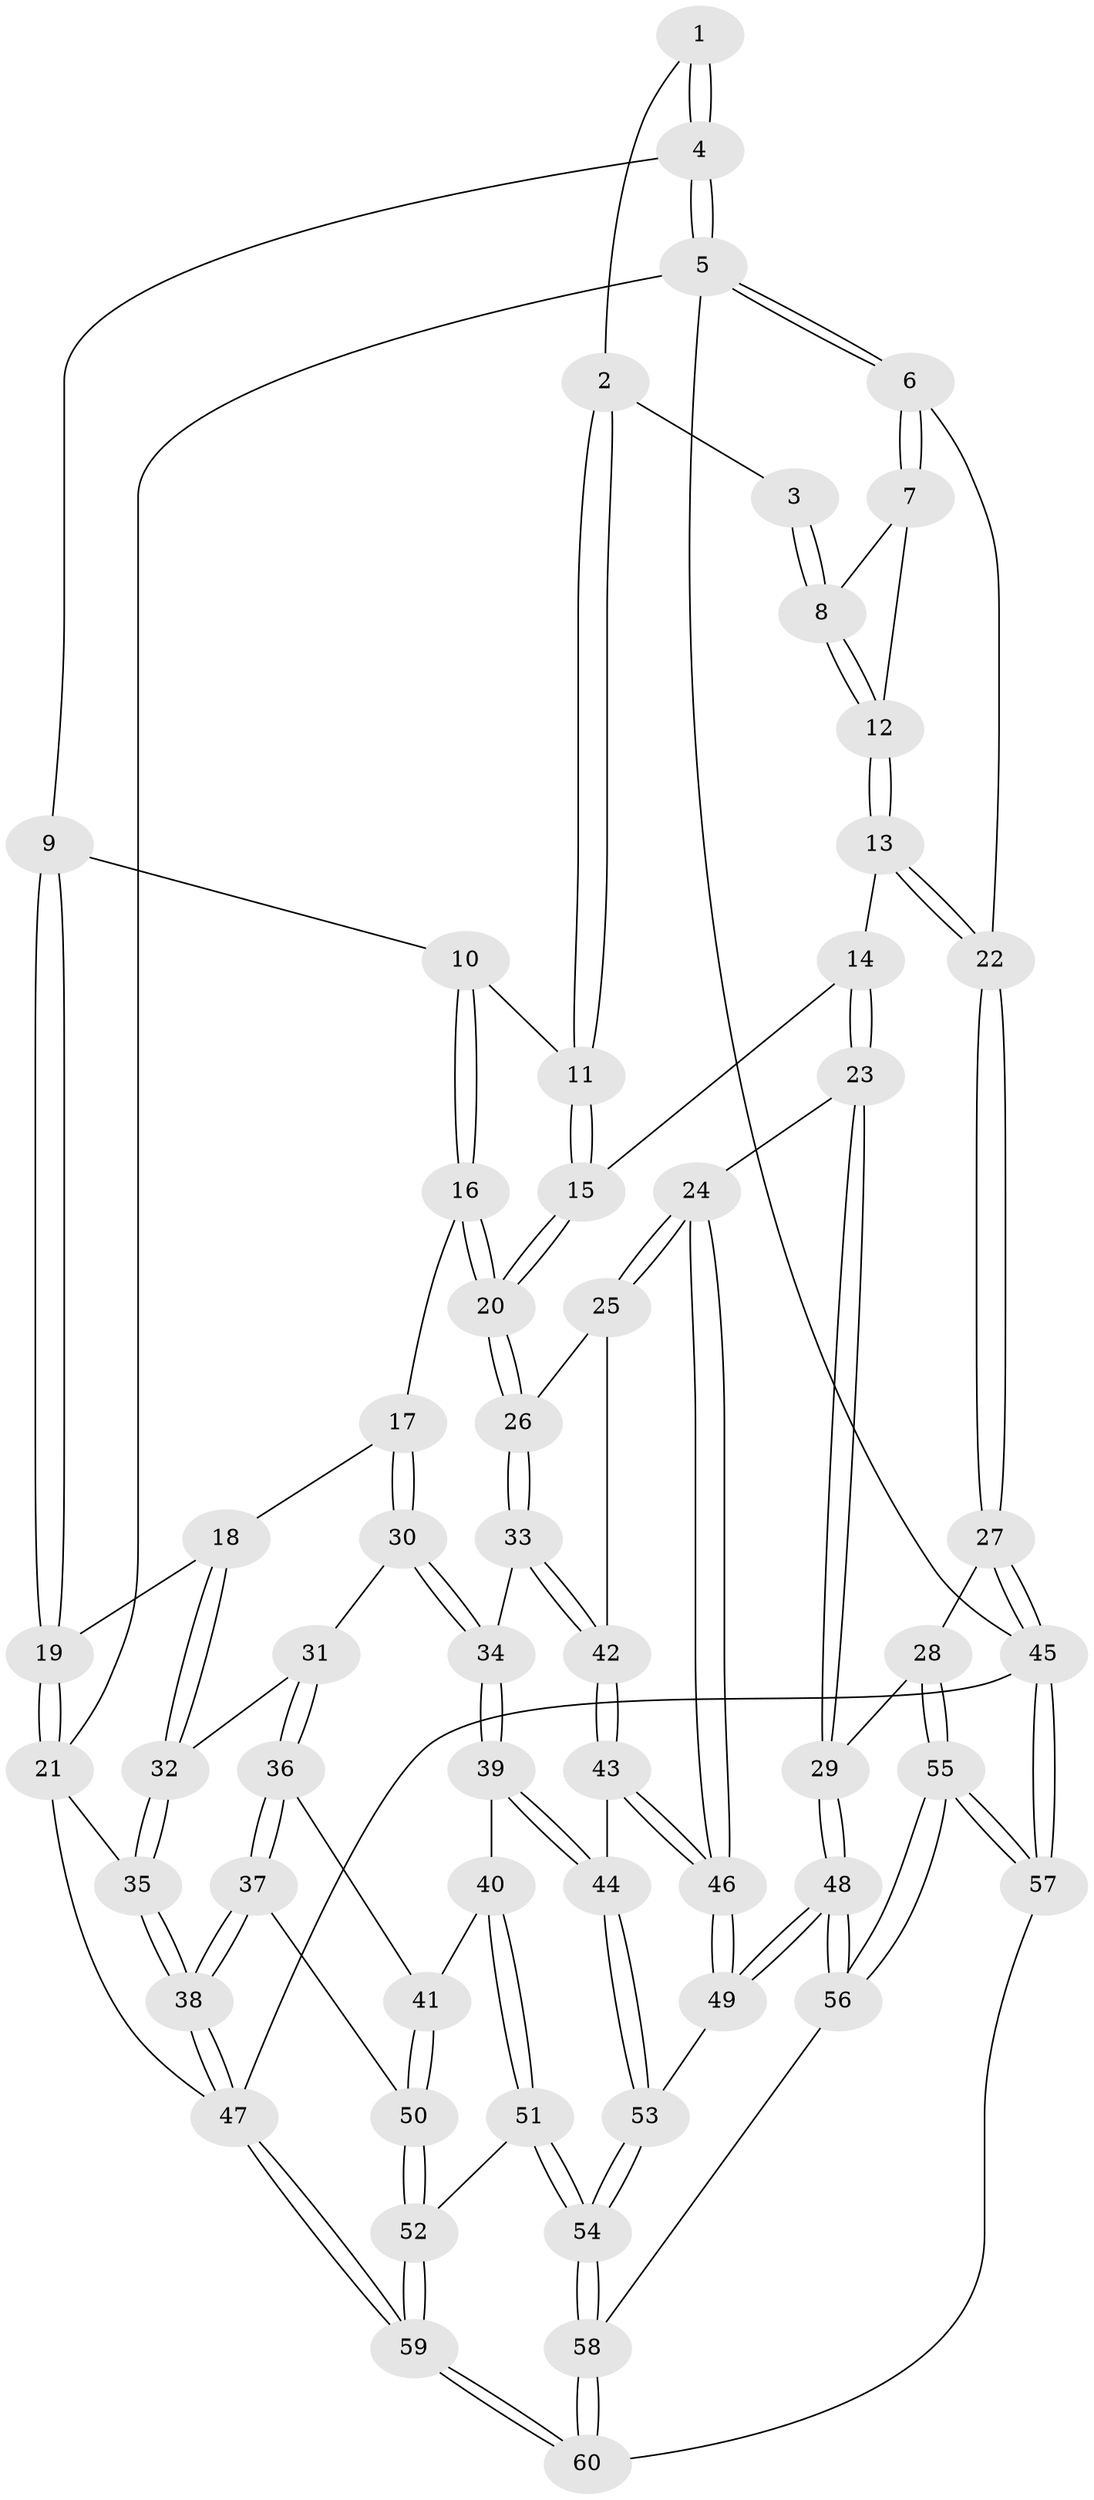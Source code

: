 // Generated by graph-tools (version 1.1) at 2025/17/03/09/25 04:17:16]
// undirected, 60 vertices, 147 edges
graph export_dot {
graph [start="1"]
  node [color=gray90,style=filled];
  1 [pos="+0.9178013060726288+0"];
  2 [pos="+0.7152524453396478+0.07141282920706706"];
  3 [pos="+0.7900777485103703+0.08642957781761458"];
  4 [pos="+1+0"];
  5 [pos="+1+0"];
  6 [pos="+1+0"];
  7 [pos="+0.9733362161804097+0.08341163932844449"];
  8 [pos="+0.8124518153909625+0.11573967477021135"];
  9 [pos="+0.45275137983289737+0"];
  10 [pos="+0.4729201634443528+0"];
  11 [pos="+0.6418371169277565+0.09064867172244184"];
  12 [pos="+0.773428368393139+0.2114070244647302"];
  13 [pos="+0.750795380391334+0.24708705158117053"];
  14 [pos="+0.721817919957476+0.2525544369618385"];
  15 [pos="+0.7050571577301947+0.2418737372686013"];
  16 [pos="+0.3977752994199641+0.16207451242313417"];
  17 [pos="+0.19321632054924429+0.2438512655841905"];
  18 [pos="+0.07666781804971655+0.13872039489864624"];
  19 [pos="+0+0"];
  20 [pos="+0.4802305509852961+0.31305830169898974"];
  21 [pos="+0+0"];
  22 [pos="+1+0.3279846118605072"];
  23 [pos="+0.7116871672220543+0.48935865789836"];
  24 [pos="+0.6531029376236341+0.49125098911621184"];
  25 [pos="+0.5860216864279599+0.4489419380116053"];
  26 [pos="+0.47746796392513574+0.3490543726541744"];
  27 [pos="+1+0.5589067136556575"];
  28 [pos="+0.8503822404471065+0.5744530790508183"];
  29 [pos="+0.8275587519960494+0.5680813258713459"];
  30 [pos="+0.18285728889845132+0.3631765202774004"];
  31 [pos="+0.14586511525393336+0.39846452861931525"];
  32 [pos="+0+0.3920640709532094"];
  33 [pos="+0.38762424287021857+0.43610169106937846"];
  34 [pos="+0.32908652578377434+0.44471780684049006"];
  35 [pos="+0+0.4120030403101638"];
  36 [pos="+0.13454474849467704+0.4835189248228188"];
  37 [pos="+0+0.7088712106651537"];
  38 [pos="+0+0.7169425560283337"];
  39 [pos="+0.28628935401326355+0.5813691223055838"];
  40 [pos="+0.23506236673321085+0.601359630278867"];
  41 [pos="+0.22324602085120548+0.5972516504116917"];
  42 [pos="+0.4430935585443393+0.5474999859480779"];
  43 [pos="+0.44840676663073914+0.5723468295727011"];
  44 [pos="+0.3660734045261799+0.6313466516405325"];
  45 [pos="+1+1"];
  46 [pos="+0.5324634713752037+0.6178509544565083"];
  47 [pos="+0+1"];
  48 [pos="+0.5590349093841247+0.7675598865676874"];
  49 [pos="+0.548238219601713+0.7545699141985988"];
  50 [pos="+0+0.7221526433914334"];
  51 [pos="+0.24343737669306922+0.8266104439925374"];
  52 [pos="+0.1976851706235461+0.829122044390794"];
  53 [pos="+0.37486380144240894+0.7237945126521061"];
  54 [pos="+0.24696235868243593+0.8277182226953574"];
  55 [pos="+0.7150574808145309+0.9399042600757328"];
  56 [pos="+0.5616897940066602+0.7783206822410703"];
  57 [pos="+0.8229098060101461+1"];
  58 [pos="+0.35756713173287774+0.9650789362968133"];
  59 [pos="+0+1"];
  60 [pos="+0.3999215282361921+1"];
  1 -- 2;
  1 -- 4;
  1 -- 4;
  2 -- 3;
  2 -- 11;
  2 -- 11;
  3 -- 8;
  3 -- 8;
  4 -- 5;
  4 -- 5;
  4 -- 9;
  5 -- 6;
  5 -- 6;
  5 -- 21;
  5 -- 45;
  6 -- 7;
  6 -- 7;
  6 -- 22;
  7 -- 8;
  7 -- 12;
  8 -- 12;
  8 -- 12;
  9 -- 10;
  9 -- 19;
  9 -- 19;
  10 -- 11;
  10 -- 16;
  10 -- 16;
  11 -- 15;
  11 -- 15;
  12 -- 13;
  12 -- 13;
  13 -- 14;
  13 -- 22;
  13 -- 22;
  14 -- 15;
  14 -- 23;
  14 -- 23;
  15 -- 20;
  15 -- 20;
  16 -- 17;
  16 -- 20;
  16 -- 20;
  17 -- 18;
  17 -- 30;
  17 -- 30;
  18 -- 19;
  18 -- 32;
  18 -- 32;
  19 -- 21;
  19 -- 21;
  20 -- 26;
  20 -- 26;
  21 -- 35;
  21 -- 47;
  22 -- 27;
  22 -- 27;
  23 -- 24;
  23 -- 29;
  23 -- 29;
  24 -- 25;
  24 -- 25;
  24 -- 46;
  24 -- 46;
  25 -- 26;
  25 -- 42;
  26 -- 33;
  26 -- 33;
  27 -- 28;
  27 -- 45;
  27 -- 45;
  28 -- 29;
  28 -- 55;
  28 -- 55;
  29 -- 48;
  29 -- 48;
  30 -- 31;
  30 -- 34;
  30 -- 34;
  31 -- 32;
  31 -- 36;
  31 -- 36;
  32 -- 35;
  32 -- 35;
  33 -- 34;
  33 -- 42;
  33 -- 42;
  34 -- 39;
  34 -- 39;
  35 -- 38;
  35 -- 38;
  36 -- 37;
  36 -- 37;
  36 -- 41;
  37 -- 38;
  37 -- 38;
  37 -- 50;
  38 -- 47;
  38 -- 47;
  39 -- 40;
  39 -- 44;
  39 -- 44;
  40 -- 41;
  40 -- 51;
  40 -- 51;
  41 -- 50;
  41 -- 50;
  42 -- 43;
  42 -- 43;
  43 -- 44;
  43 -- 46;
  43 -- 46;
  44 -- 53;
  44 -- 53;
  45 -- 57;
  45 -- 57;
  45 -- 47;
  46 -- 49;
  46 -- 49;
  47 -- 59;
  47 -- 59;
  48 -- 49;
  48 -- 49;
  48 -- 56;
  48 -- 56;
  49 -- 53;
  50 -- 52;
  50 -- 52;
  51 -- 52;
  51 -- 54;
  51 -- 54;
  52 -- 59;
  52 -- 59;
  53 -- 54;
  53 -- 54;
  54 -- 58;
  54 -- 58;
  55 -- 56;
  55 -- 56;
  55 -- 57;
  55 -- 57;
  56 -- 58;
  57 -- 60;
  58 -- 60;
  58 -- 60;
  59 -- 60;
  59 -- 60;
}
